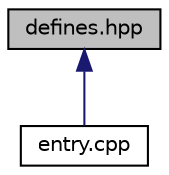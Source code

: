 digraph "defines.hpp"
{
 // LATEX_PDF_SIZE
  edge [fontname="Helvetica",fontsize="10",labelfontname="Helvetica",labelfontsize="10"];
  node [fontname="Helvetica",fontsize="10",shape=record];
  Node1 [label="defines.hpp",height=0.2,width=0.4,color="black", fillcolor="grey75", style="filled", fontcolor="black",tooltip="Compiler pre-processor definitions."];
  Node1 -> Node2 [dir="back",color="midnightblue",fontsize="10",style="solid",fontname="Helvetica"];
  Node2 [label="entry.cpp",height=0.2,width=0.4,color="black", fillcolor="white", style="filled",URL="$d2/dd2/entry_8cpp.html",tooltip="The entry point into the Xyris kernel."];
}
